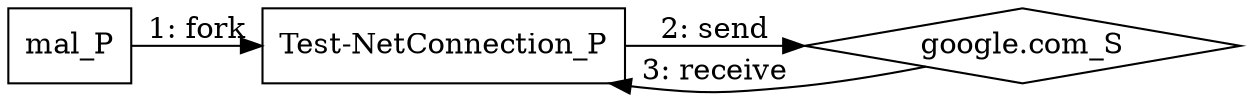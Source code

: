 digraph T1571 {
rankdir="LR"
size="9"
fixedsize="false"
splines="true"
nodesep=0.3
ranksep=0
fontsize=10
overlap="scalexy"
engine= "neato"
	"mal_P" [node_type=Process shape=box]
	"Test-NetConnection_P" [node_type=Process shape=box]
	"google.com_S" [node_type=Socket shape=diamond]
	"mal_P" -> "Test-NetConnection_P" [label="1: fork"]
	"Test-NetConnection_P" -> "google.com_S" [label="2: send"]
	"google.com_S" -> "Test-NetConnection_P" [label="3: receive"]
}
